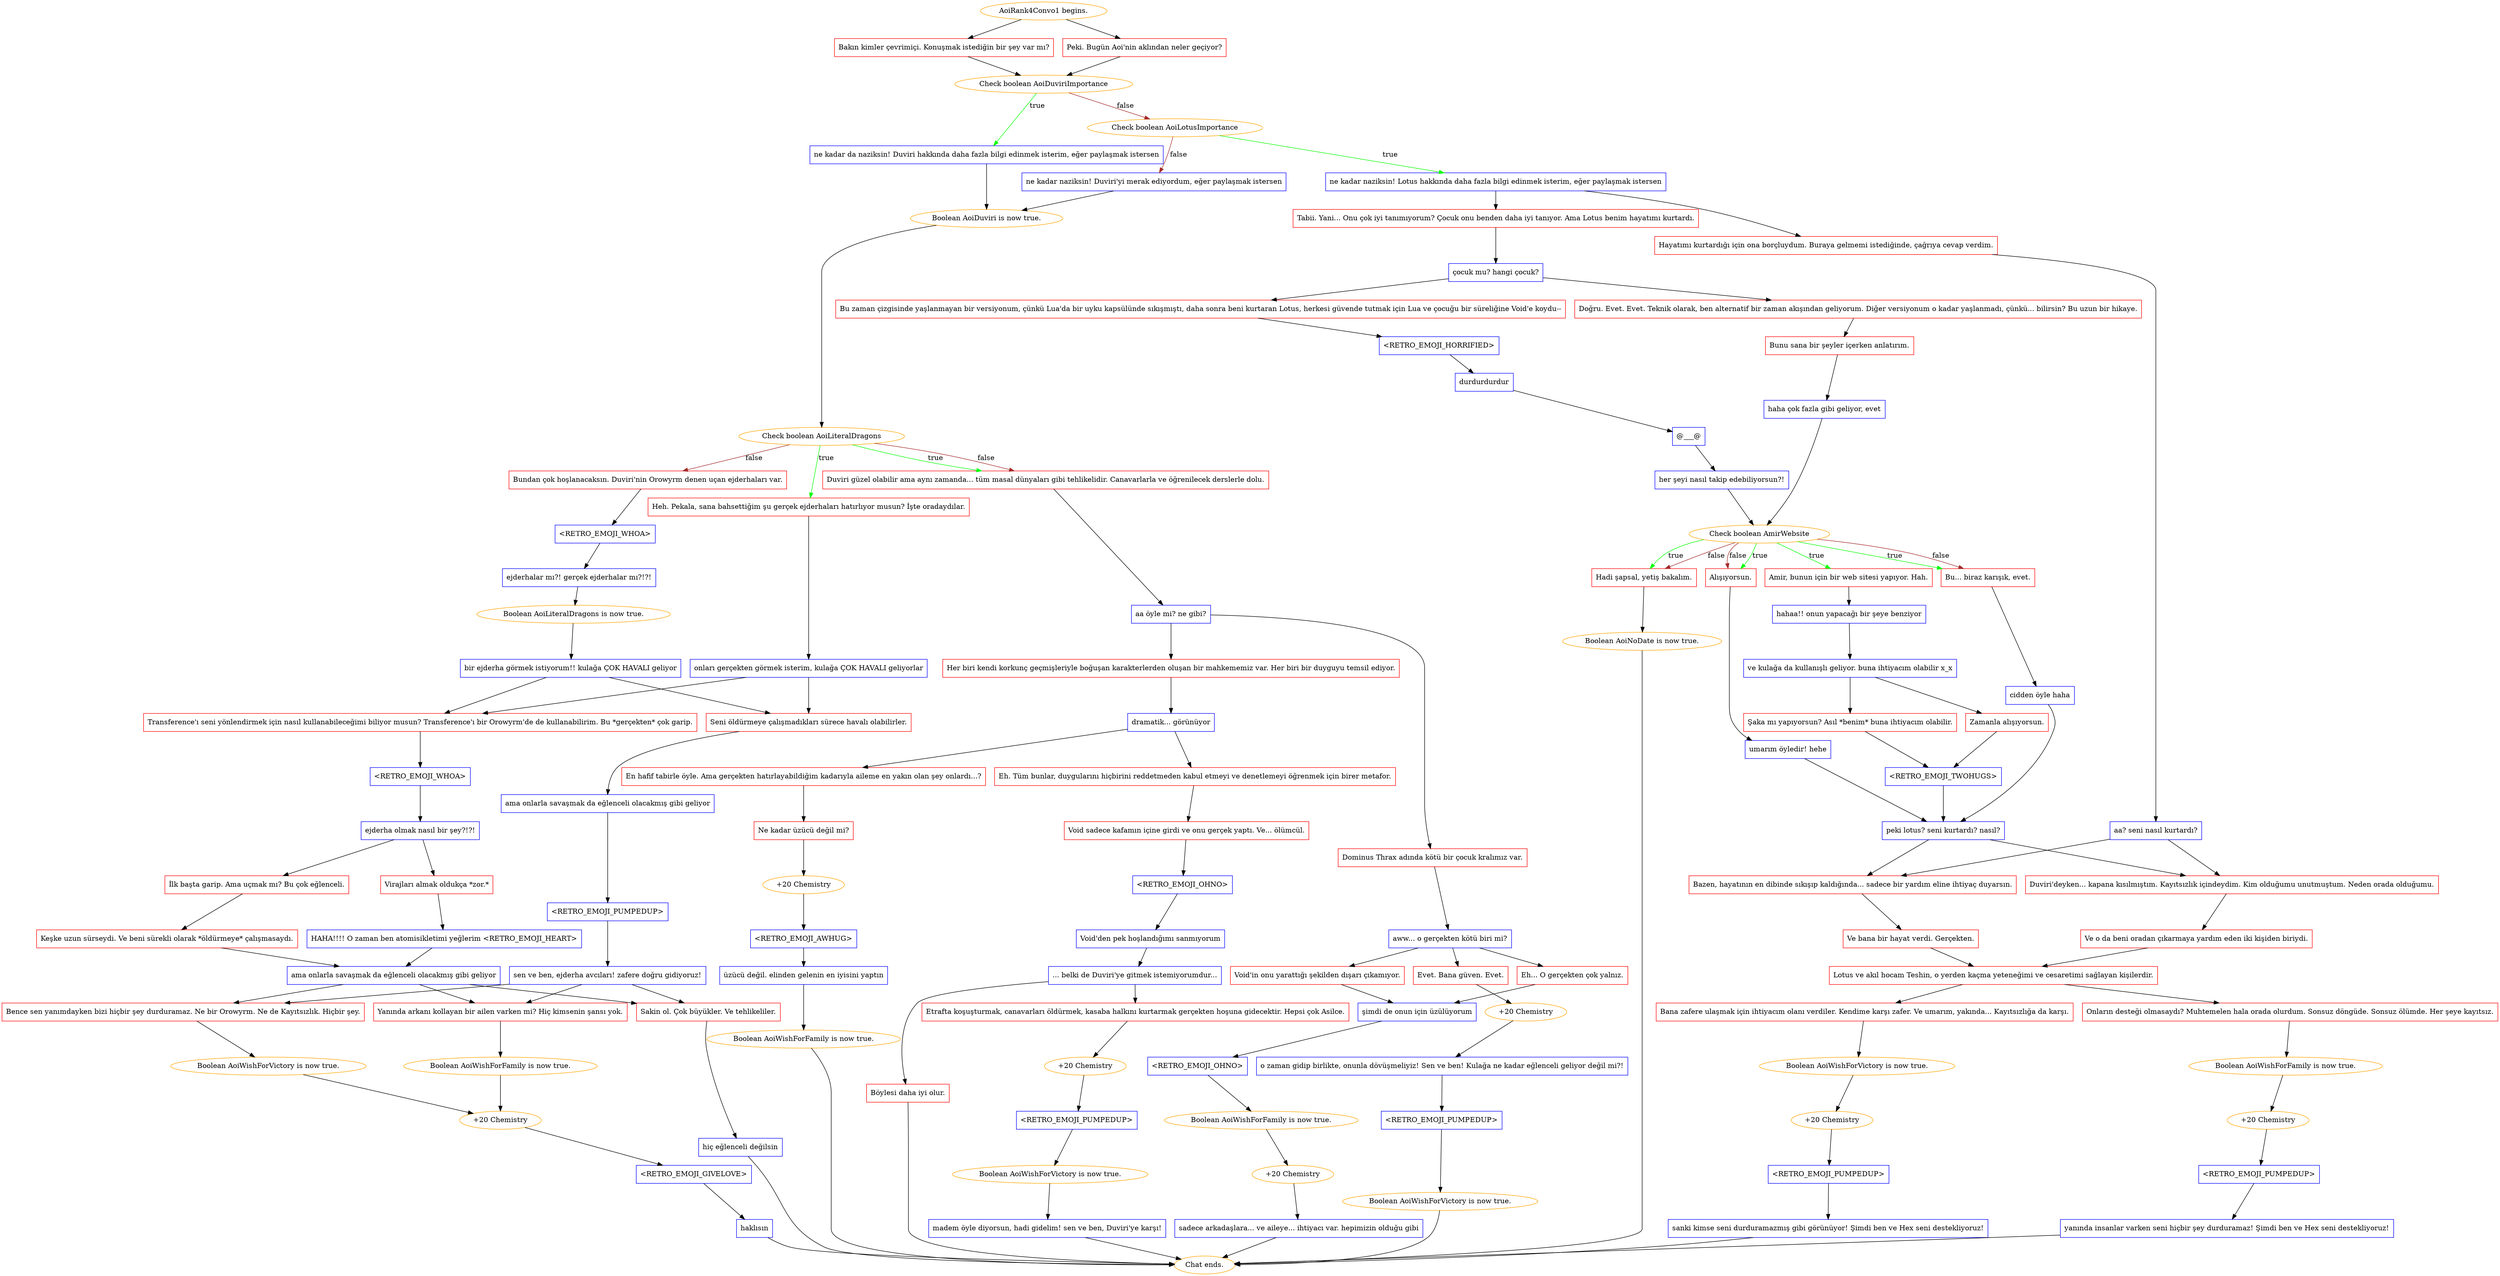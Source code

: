 digraph {
	"AoiRank4Convo1 begins." [color=orange];
		"AoiRank4Convo1 begins." -> j2704813156;
		"AoiRank4Convo1 begins." -> j340173556;
	j2704813156 [label="Bakın kimler çevrimiçi. Konuşmak istediğin bir şey var mı?",shape=box,color=red];
		j2704813156 -> j3528698849;
	j340173556 [label="Peki. Bugün Aoi'nin aklından neler geçiyor?",shape=box,color=red];
		j340173556 -> j3528698849;
	j3528698849 [label="Check boolean AoiDuviriImportance",color=orange];
		j3528698849 -> j2217288050 [label=true,color=green];
		j3528698849 -> j2521508912 [label=false,color=brown];
	j2217288050 [label="ne kadar da naziksin! Duviri hakkında daha fazla bilgi edinmek isterim, eğer paylaşmak istersen",shape=box,color=blue];
		j2217288050 -> j2184058423;
	j2521508912 [label="Check boolean AoiLotusImportance",color=orange];
		j2521508912 -> j1026646033 [label=true,color=green];
		j2521508912 -> j2678273081 [label=false,color=brown];
	j2184058423 [label="Boolean AoiDuviri is now true.",color=orange];
		j2184058423 -> j3764818235;
	j1026646033 [label="ne kadar naziksin! Lotus hakkında daha fazla bilgi edinmek isterim, eğer paylaşmak istersen",shape=box,color=blue];
		j1026646033 -> j943614492;
		j1026646033 -> j1661063213;
	j2678273081 [label="ne kadar naziksin! Duviri'yi merak ediyordum, eğer paylaşmak istersen",shape=box,color=blue];
		j2678273081 -> j2184058423;
	j3764818235 [label="Check boolean AoiLiteralDragons",color=orange];
		j3764818235 -> j1262969242 [label=true,color=green];
		j3764818235 -> j1281447235 [label=true,color=green];
		j3764818235 -> j3550020229 [label=false,color=brown];
		j3764818235 -> j1281447235 [label=false,color=brown];
	j943614492 [label="Tabii. Yani... Onu çok iyi tanımıyorum? Çocuk onu benden daha iyi tanıyor. Ama Lotus benim hayatımı kurtardı.",shape=box,color=red];
		j943614492 -> j3389791556;
	j1661063213 [label="Hayatımı kurtardığı için ona borçluydum. Buraya gelmemi istediğinde, çağrıya cevap verdim.",shape=box,color=red];
		j1661063213 -> j201170437;
	j1262969242 [label="Heh. Pekala, sana bahsettiğim şu gerçek ejderhaları hatırlıyor musun? İşte oradaydılar.",shape=box,color=red];
		j1262969242 -> j2942553900;
	j1281447235 [label="Duviri güzel olabilir ama aynı zamanda... tüm masal dünyaları gibi tehlikelidir. Canavarlarla ve öğrenilecek derslerle dolu.",shape=box,color=red];
		j1281447235 -> j3949363967;
	j3550020229 [label="Bundan çok hoşlanacaksın. Duviri'nin Orowyrm denen uçan ejderhaları var.",shape=box,color=red];
		j3550020229 -> j1548653751;
	j3389791556 [label="çocuk mu? hangi çocuk?",shape=box,color=blue];
		j3389791556 -> j444173809;
		j3389791556 -> j1952948302;
	j201170437 [label="aa? seni nasıl kurtardı?",shape=box,color=blue];
		j201170437 -> j3526550162;
		j201170437 -> j2197800484;
	j2942553900 [label="onları gerçekten görmek isterim, kulağa ÇOK HAVALI geliyorlar",shape=box,color=blue];
		j2942553900 -> j3464063526;
		j2942553900 -> j2267021131;
	j3949363967 [label="aa öyle mi? ne gibi?",shape=box,color=blue];
		j3949363967 -> j1470613048;
		j3949363967 -> j673631880;
	j1548653751 [label="<RETRO_EMOJI_WHOA>",shape=box,color=blue];
		j1548653751 -> j339861982;
	j444173809 [label="Bu zaman çizgisinde yaşlanmayan bir versiyonum, çünkü Lua'da bir uyku kapsülünde sıkışmıştı, daha sonra beni kurtaran Lotus, herkesi güvende tutmak için Lua ve çocuğu bir süreliğine Void'e koydu--",shape=box,color=red];
		j444173809 -> j784448568;
	j1952948302 [label="Doğru. Evet. Evet. Teknik olarak, ben alternatif bir zaman akışından geliyorum. Diğer versiyonum o kadar yaşlanmadı, çünkü... bilirsin? Bu uzun bir hikaye.",shape=box,color=red];
		j1952948302 -> j3819715086;
	j3526550162 [label="Duviri'deyken... kapana kısılmıştım. Kayıtsızlık içindeydim. Kim olduğumu unutmuştum. Neden orada olduğumu.",shape=box,color=red];
		j3526550162 -> j3287687855;
	j2197800484 [label="Bazen, hayatının en dibinde sıkışıp kaldığında... sadece bir yardım eline ihtiyaç duyarsın.",shape=box,color=red];
		j2197800484 -> j2024772308;
	j3464063526 [label="Transference'ı seni yönlendirmek için nasıl kullanabileceğimi biliyor musun? Transference'ı bir Orowyrm'de de kullanabilirim. Bu *gerçekten* çok garip.",shape=box,color=red];
		j3464063526 -> j981307886;
	j2267021131 [label="Seni öldürmeye çalışmadıkları sürece havalı olabilirler.",shape=box,color=red];
		j2267021131 -> j2517665212;
	j1470613048 [label="Dominus Thrax adında kötü bir çocuk kralımız var.",shape=box,color=red];
		j1470613048 -> j660617756;
	j673631880 [label="Her biri kendi korkunç geçmişleriyle boğuşan karakterlerden oluşan bir mahkememiz var. Her biri bir duyguyu temsil ediyor.",shape=box,color=red];
		j673631880 -> j2315111379;
	j339861982 [label="ejderhalar mı?! gerçek ejderhalar mı?!?!",shape=box,color=blue];
		j339861982 -> j3255730951;
	j784448568 [label="<RETRO_EMOJI_HORRIFIED>",shape=box,color=blue];
		j784448568 -> j4077772158;
	j3819715086 [label="Bunu sana bir şeyler içerken anlatırım.",shape=box,color=red];
		j3819715086 -> j318413397;
	j3287687855 [label="Ve o da beni oradan çıkarmaya yardım eden iki kişiden biriydi.",shape=box,color=red];
		j3287687855 -> j403150894;
	j2024772308 [label="Ve bana bir hayat verdi. Gerçekten.",shape=box,color=red];
		j2024772308 -> j403150894;
	j981307886 [label="<RETRO_EMOJI_WHOA>",shape=box,color=blue];
		j981307886 -> j4270104678;
	j2517665212 [label="ama onlarla savaşmak da eğlenceli olacakmış gibi geliyor",shape=box,color=blue];
		j2517665212 -> j1611889346;
	j660617756 [label="aww... o gerçekten kötü biri mi?",shape=box,color=blue];
		j660617756 -> j1322922222;
		j660617756 -> j2726211969;
		j660617756 -> j590398075;
	j2315111379 [label="dramatik... görünüyor",shape=box,color=blue];
		j2315111379 -> j3848388477;
		j2315111379 -> j1889757675;
	j3255730951 [label="Boolean AoiLiteralDragons is now true.",color=orange];
		j3255730951 -> j498731110;
	j4077772158 [label="durdurdurdur",shape=box,color=blue];
		j4077772158 -> j2103164508;
	j318413397 [label="haha çok fazla gibi geliyor, evet",shape=box,color=blue];
		j318413397 -> j3994963634;
	j403150894 [label="Lotus ve akıl hocam Teshin, o yerden kaçma yeteneğimi ve cesaretimi sağlayan kişilerdir.",shape=box,color=red];
		j403150894 -> j4107298447;
		j403150894 -> j918898148;
	j4270104678 [label="ejderha olmak nasıl bir şey?!?!",shape=box,color=blue];
		j4270104678 -> j906739473;
		j4270104678 -> j1590138901;
	j1611889346 [label="<RETRO_EMOJI_PUMPEDUP>",shape=box,color=blue];
		j1611889346 -> j1914155629;
	j1322922222 [label="Evet. Bana güven. Evet.",shape=box,color=red];
		j1322922222 -> j3786711304;
	j2726211969 [label="Eh... O gerçekten çok yalnız.",shape=box,color=red];
		j2726211969 -> j397667951;
	j590398075 [label="Void'in onu yarattığı şekilden dışarı çıkamıyor.",shape=box,color=red];
		j590398075 -> j397667951;
	j3848388477 [label="En hafif tabirle öyle. Ama gerçekten hatırlayabildiğim kadarıyla aileme en yakın olan şey onlardı...?",shape=box,color=red];
		j3848388477 -> j448109441;
	j1889757675 [label="Eh. Tüm bunlar, duygularını hiçbirini reddetmeden kabul etmeyi ve denetlemeyi öğrenmek için birer metafor.",shape=box,color=red];
		j1889757675 -> j894040061;
	j498731110 [label="bir ejderha görmek istiyorum!! kulağa ÇOK HAVALI geliyor",shape=box,color=blue];
		j498731110 -> j3464063526;
		j498731110 -> j2267021131;
	j2103164508 [label="@___@",shape=box,color=blue];
		j2103164508 -> j278921386;
	j3994963634 [label="Check boolean AmirWebsite",color=orange];
		j3994963634 -> j3082308525 [label=true,color=green];
		j3994963634 -> j757044669 [label=true,color=green];
		j3994963634 -> j4057276850 [label=true,color=green];
		j3994963634 -> j1370484294 [label=true,color=green];
		j3994963634 -> j757044669 [label=false,color=brown];
		j3994963634 -> j4057276850 [label=false,color=brown];
		j3994963634 -> j1370484294 [label=false,color=brown];
	j4107298447 [label="Onların desteği olmasaydı? Muhtemelen hala orada olurdum. Sonsuz döngüde. Sonsuz ölümde. Her şeye kayıtsız.",shape=box,color=red];
		j4107298447 -> j3395751873;
	j918898148 [label="Bana zafere ulaşmak için ihtiyacım olanı verdiler. Kendime karşı zafer. Ve umarım, yakında... Kayıtsızlığa da karşı.",shape=box,color=red];
		j918898148 -> j1949399951;
	j906739473 [label="Virajları almak oldukça *zor.*",shape=box,color=red];
		j906739473 -> j373600121;
	j1590138901 [label="İlk başta garip. Ama uçmak mı? Bu çok eğlenceli.",shape=box,color=red];
		j1590138901 -> j821538341;
	j1914155629 [label="sen ve ben, ejderha avcıları! zafere doğru gidiyoruz!",shape=box,color=blue];
		j1914155629 -> j1960779675;
		j1914155629 -> j1205258841;
		j1914155629 -> j302071973;
	j3786711304 [label="+20 Chemistry",color=orange];
		j3786711304 -> j1589348070;
	j397667951 [label="şimdi de onun için üzülüyorum",shape=box,color=blue];
		j397667951 -> j3237902889;
	j448109441 [label="Ne kadar üzücü değil mi?",shape=box,color=red];
		j448109441 -> j1026810621;
	j894040061 [label="Void sadece kafamın içine girdi ve onu gerçek yaptı. Ve... ölümcül.",shape=box,color=red];
		j894040061 -> j2871643854;
	j278921386 [label="her şeyi nasıl takip edebiliyorsun?!",shape=box,color=blue];
		j278921386 -> j3994963634;
	j3082308525 [label="Amir, bunun için bir web sitesi yapıyor. Hah.",shape=box,color=red];
		j3082308525 -> j3221139108;
	j757044669 [label="Bu... biraz karışık, evet.",shape=box,color=red];
		j757044669 -> j1195755483;
	j4057276850 [label="Alışıyorsun.",shape=box,color=red];
		j4057276850 -> j730751607;
	j1370484294 [label="Hadi şapsal, yetiş bakalım.",shape=box,color=red];
		j1370484294 -> j4121660697;
	j3395751873 [label="Boolean AoiWishForFamily is now true.",color=orange];
		j3395751873 -> j586949325;
	j1949399951 [label="Boolean AoiWishForVictory is now true.",color=orange];
		j1949399951 -> j3543324410;
	j373600121 [label="HAHA!!!! O zaman ben atomisikletimi yeğlerim <RETRO_EMOJI_HEART>",shape=box,color=blue];
		j373600121 -> j2164749907;
	j821538341 [label="Keşke uzun sürseydi. Ve beni sürekli olarak *öldürmeye* çalışmasaydı.",shape=box,color=red];
		j821538341 -> j2164749907;
	j1960779675 [label="Bence sen yanımdayken bizi hiçbir şey durduramaz. Ne bir Orowyrm. Ne de Kayıtsızlık. Hiçbir şey.",shape=box,color=red];
		j1960779675 -> j1048175547;
	j1205258841 [label="Yanında arkanı kollayan bir ailen varken mi? Hiç kimsenin şansı yok.",shape=box,color=red];
		j1205258841 -> j201726266;
	j302071973 [label="Sakin ol. Çok büyükler. Ve tehlikeliler.",shape=box,color=red];
		j302071973 -> j650796807;
	j1589348070 [label="o zaman gidip birlikte, onunla dövüşmeliyiz! Sen ve ben! Kulağa ne kadar eğlenceli geliyor değil mi?!",shape=box,color=blue];
		j1589348070 -> j3885088730;
	j3237902889 [label="<RETRO_EMOJI_OHNO>",shape=box,color=blue];
		j3237902889 -> j1150387085;
	j1026810621 [label="+20 Chemistry",color=orange];
		j1026810621 -> j2545730793;
	j2871643854 [label="<RETRO_EMOJI_OHNO>",shape=box,color=blue];
		j2871643854 -> j3930218309;
	j3221139108 [label="hahaa!! onun yapacağı bir şeye benziyor",shape=box,color=blue];
		j3221139108 -> j3521221223;
	j1195755483 [label="cidden öyle haha",shape=box,color=blue];
		j1195755483 -> j3171204608;
	j730751607 [label="umarım öyledir! hehe",shape=box,color=blue];
		j730751607 -> j3171204608;
	j4121660697 [label="Boolean AoiNoDate is now true.",color=orange];
		j4121660697 -> "Chat ends.";
	j586949325 [label="+20 Chemistry",color=orange];
		j586949325 -> j2028326515;
	j3543324410 [label="+20 Chemistry",color=orange];
		j3543324410 -> j366752993;
	j2164749907 [label="ama onlarla savaşmak da eğlenceli olacakmış gibi geliyor",shape=box,color=blue];
		j2164749907 -> j1960779675;
		j2164749907 -> j1205258841;
		j2164749907 -> j302071973;
	j1048175547 [label="Boolean AoiWishForVictory is now true.",color=orange];
		j1048175547 -> j3352129156;
	j201726266 [label="Boolean AoiWishForFamily is now true.",color=orange];
		j201726266 -> j3352129156;
	j650796807 [label="hiç eğlenceli değilsin",shape=box,color=blue];
		j650796807 -> "Chat ends.";
	j3885088730 [label="<RETRO_EMOJI_PUMPEDUP>",shape=box,color=blue];
		j3885088730 -> j2076915340;
	j1150387085 [label="Boolean AoiWishForFamily is now true.",color=orange];
		j1150387085 -> j1405467131;
	j2545730793 [label="<RETRO_EMOJI_AWHUG>",shape=box,color=blue];
		j2545730793 -> j2302593092;
	j3930218309 [label="Void'den pek hoşlandığımı sanmıyorum",shape=box,color=blue];
		j3930218309 -> j3174726192;
	j3521221223 [label="ve kulağa da kullanışlı geliyor. buna ihtiyacım olabilir x_x",shape=box,color=blue];
		j3521221223 -> j3783486891;
		j3521221223 -> j3850910051;
	j3171204608 [label="peki lotus? seni kurtardı? nasıl?",shape=box,color=blue];
		j3171204608 -> j3526550162;
		j3171204608 -> j2197800484;
	"Chat ends." [color=orange];
	j2028326515 [label="<RETRO_EMOJI_PUMPEDUP>",shape=box,color=blue];
		j2028326515 -> j2386949181;
	j366752993 [label="<RETRO_EMOJI_PUMPEDUP>",shape=box,color=blue];
		j366752993 -> j337716433;
	j3352129156 [label="+20 Chemistry",color=orange];
		j3352129156 -> j3135122092;
	j2076915340 [label="Boolean AoiWishForVictory is now true.",color=orange];
		j2076915340 -> "Chat ends.";
	j1405467131 [label="+20 Chemistry",color=orange];
		j1405467131 -> j2471468255;
	j2302593092 [label="üzücü değil. elinden gelenin en iyisini yaptın",shape=box,color=blue];
		j2302593092 -> j536226404;
	j3174726192 [label="... belki de Duviri'ye gitmek istemiyorumdur...",shape=box,color=blue];
		j3174726192 -> j2880443643;
		j3174726192 -> j1159569584;
	j3783486891 [label="Şaka mı yapıyorsun? Asıl *benim* buna ihtiyacım olabilir.",shape=box,color=red];
		j3783486891 -> j1843139713;
	j3850910051 [label="Zamanla alışıyorsun.",shape=box,color=red];
		j3850910051 -> j1843139713;
	j2386949181 [label="yanında insanlar varken seni hiçbir şey durduramaz! Şimdi ben ve Hex seni destekliyoruz!",shape=box,color=blue];
		j2386949181 -> "Chat ends.";
	j337716433 [label="sanki kimse seni durduramazmış gibi görünüyor! Şimdi ben ve Hex seni destekliyoruz!",shape=box,color=blue];
		j337716433 -> "Chat ends.";
	j3135122092 [label="<RETRO_EMOJI_GIVELOVE>",shape=box,color=blue];
		j3135122092 -> j1809188090;
	j2471468255 [label="sadece arkadaşlara... ve aileye... ihtiyacı var. hepimizin olduğu gibi",shape=box,color=blue];
		j2471468255 -> "Chat ends.";
	j536226404 [label="Boolean AoiWishForFamily is now true.",color=orange];
		j536226404 -> "Chat ends.";
	j2880443643 [label="Böylesi daha iyi olur.",shape=box,color=red];
		j2880443643 -> "Chat ends.";
	j1159569584 [label="Etrafta koşuşturmak, canavarları öldürmek, kasaba halkını kurtarmak gerçekten hoşuna gidecektir. Hepsi çok Asilce.",shape=box,color=red];
		j1159569584 -> j1893177701;
	j1843139713 [label="<RETRO_EMOJI_TWOHUGS>",shape=box,color=blue];
		j1843139713 -> j3171204608;
	j1809188090 [label="haklısın",shape=box,color=blue];
		j1809188090 -> "Chat ends.";
	j1893177701 [label="+20 Chemistry",color=orange];
		j1893177701 -> j300020178;
	j300020178 [label="<RETRO_EMOJI_PUMPEDUP>",shape=box,color=blue];
		j300020178 -> j2879173849;
	j2879173849 [label="Boolean AoiWishForVictory is now true.",color=orange];
		j2879173849 -> j10770265;
	j10770265 [label="madem öyle diyorsun, hadi gidelim! sen ve ben, Duviri'ye karşı!",shape=box,color=blue];
		j10770265 -> "Chat ends.";
}